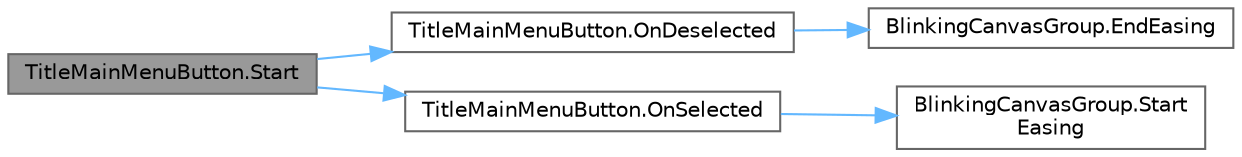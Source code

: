 digraph "TitleMainMenuButton.Start"
{
 // LATEX_PDF_SIZE
  bgcolor="transparent";
  edge [fontname=Helvetica,fontsize=10,labelfontname=Helvetica,labelfontsize=10];
  node [fontname=Helvetica,fontsize=10,shape=box,height=0.2,width=0.4];
  rankdir="LR";
  Node1 [id="Node000001",label="TitleMainMenuButton.Start",height=0.2,width=0.4,color="gray40", fillcolor="grey60", style="filled", fontcolor="black",tooltip=" "];
  Node1 -> Node2 [id="edge1_Node000001_Node000002",color="steelblue1",style="solid",tooltip=" "];
  Node2 [id="Node000002",label="TitleMainMenuButton.OnDeselected",height=0.2,width=0.4,color="grey40", fillcolor="white", style="filled",URL="$class_title_main_menu_button.html#abb88886fe3b1a32a29e312c48d0c63b4",tooltip=" "];
  Node2 -> Node3 [id="edge2_Node000002_Node000003",color="steelblue1",style="solid",tooltip=" "];
  Node3 [id="Node000003",label="BlinkingCanvasGroup.EndEasing",height=0.2,width=0.4,color="grey40", fillcolor="white", style="filled",URL="$class_blinking_canvas_group.html#a3449bddb6791ec7ca605b4fd65ed3c15",tooltip=" "];
  Node1 -> Node4 [id="edge3_Node000001_Node000004",color="steelblue1",style="solid",tooltip=" "];
  Node4 [id="Node000004",label="TitleMainMenuButton.OnSelected",height=0.2,width=0.4,color="grey40", fillcolor="white", style="filled",URL="$class_title_main_menu_button.html#a93d77d0bbe02f473b88bf49ad7c119b5",tooltip=" "];
  Node4 -> Node5 [id="edge4_Node000004_Node000005",color="steelblue1",style="solid",tooltip=" "];
  Node5 [id="Node000005",label="BlinkingCanvasGroup.Start\lEasing",height=0.2,width=0.4,color="grey40", fillcolor="white", style="filled",URL="$class_blinking_canvas_group.html#a02c351deb3d23d5f4315903f69132c50",tooltip=" "];
}
